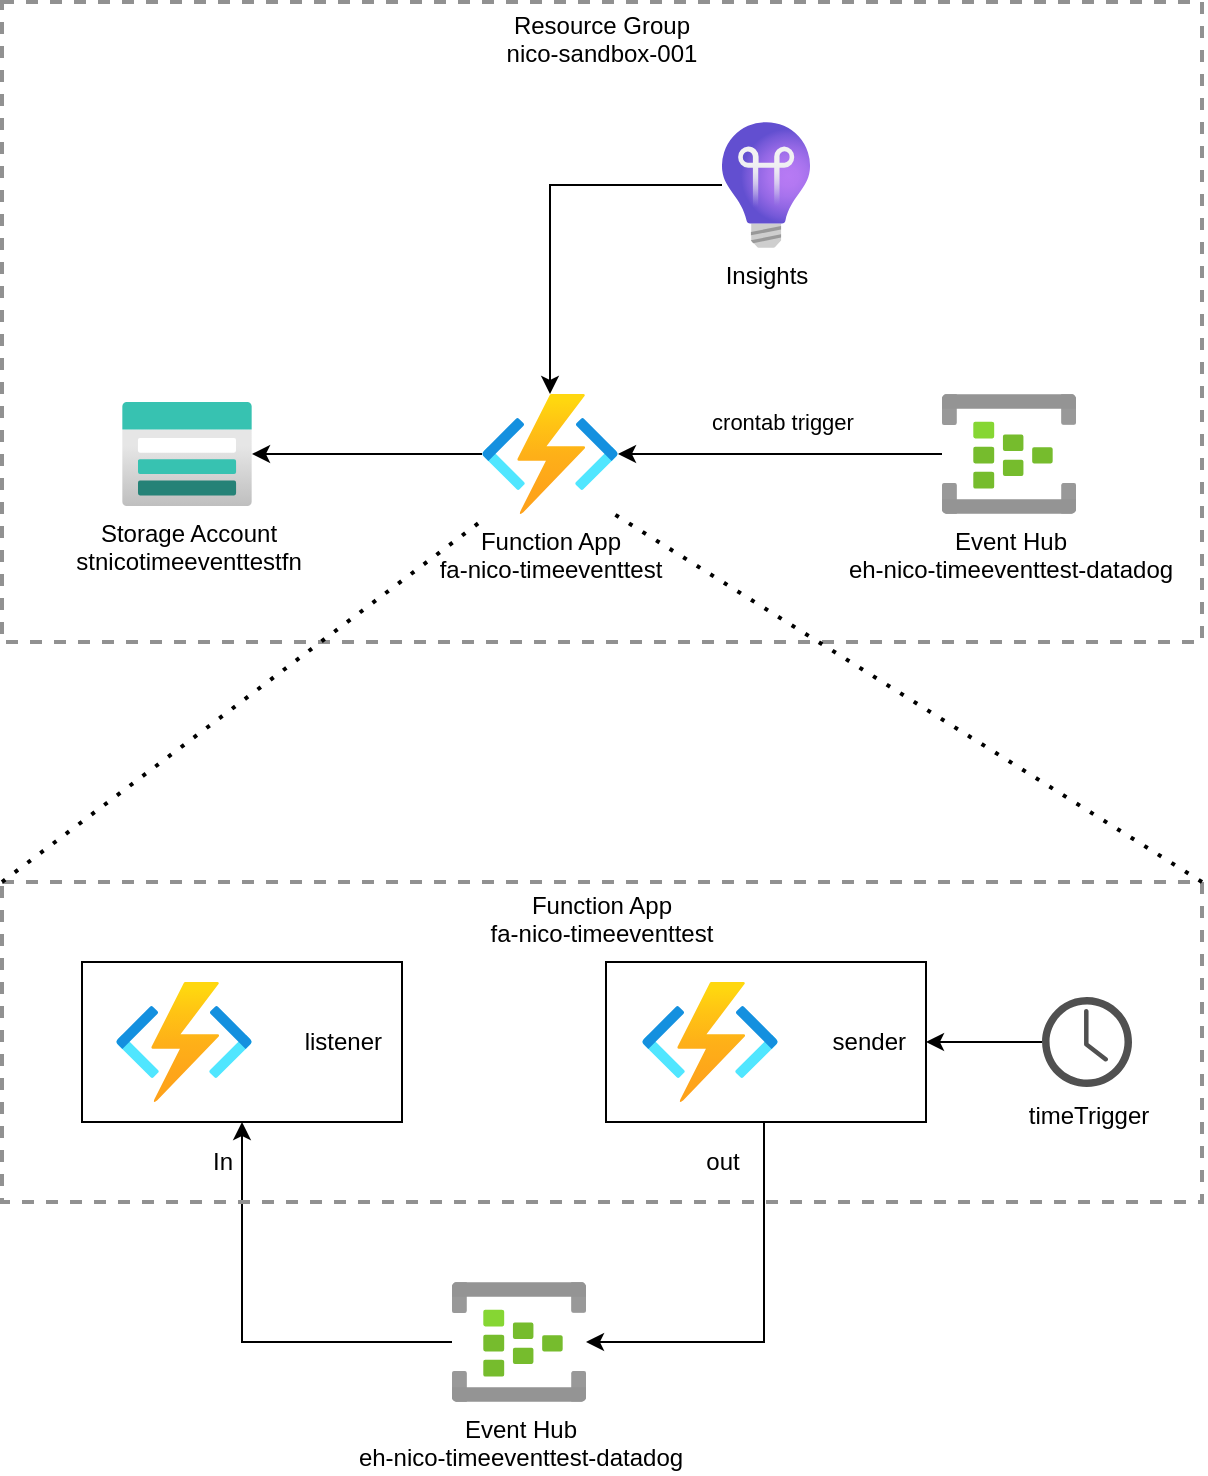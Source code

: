 <mxfile version="21.1.2" type="device">
  <diagram name="Page-1" id="EuCpa8Hlnvk2KAVyg0J5">
    <mxGraphModel dx="2074" dy="1189" grid="1" gridSize="10" guides="1" tooltips="1" connect="1" arrows="1" fold="1" page="1" pageScale="1" pageWidth="850" pageHeight="1100" math="0" shadow="0">
      <root>
        <mxCell id="0" />
        <mxCell id="1" parent="0" />
        <mxCell id="QplM-WZJ82Yex_5dZCln-1" value="Resource Group&lt;br&gt;nico-sandbox-001" style="fontStyle=0;verticalAlign=top;align=center;spacingTop=-2;fillColor=none;rounded=0;whiteSpace=wrap;html=1;strokeColor=#919191;strokeWidth=2;dashed=1;container=1;collapsible=0;expand=0;recursiveResize=0;" vertex="1" parent="1">
          <mxGeometry x="200" y="200" width="600" height="320" as="geometry" />
        </mxCell>
        <mxCell id="QplM-WZJ82Yex_5dZCln-2" value="Storage Account&lt;br&gt;stnicotimeeventtestfn" style="image;aspect=fixed;html=1;points=[];align=center;fontSize=12;image=img/lib/azure2/storage/Storage_Accounts.svg;" vertex="1" parent="1">
          <mxGeometry x="260" y="400" width="65" height="52" as="geometry" />
        </mxCell>
        <mxCell id="QplM-WZJ82Yex_5dZCln-5" style="edgeStyle=orthogonalEdgeStyle;rounded=0;orthogonalLoop=1;jettySize=auto;html=1;" edge="1" parent="1" source="QplM-WZJ82Yex_5dZCln-3" target="QplM-WZJ82Yex_5dZCln-2">
          <mxGeometry relative="1" as="geometry" />
        </mxCell>
        <mxCell id="QplM-WZJ82Yex_5dZCln-3" value="Function App&lt;br&gt;fa-nico-timeeventtest" style="image;aspect=fixed;html=1;points=[];align=center;fontSize=12;image=img/lib/azure2/compute/Function_Apps.svg;" vertex="1" parent="1">
          <mxGeometry x="440" y="396" width="68" height="60" as="geometry" />
        </mxCell>
        <mxCell id="QplM-WZJ82Yex_5dZCln-7" value="crontab trigger" style="edgeStyle=orthogonalEdgeStyle;rounded=0;orthogonalLoop=1;jettySize=auto;html=1;" edge="1" parent="1" source="QplM-WZJ82Yex_5dZCln-6" target="QplM-WZJ82Yex_5dZCln-3">
          <mxGeometry x="-0.012" y="-16" relative="1" as="geometry">
            <mxPoint as="offset" />
          </mxGeometry>
        </mxCell>
        <mxCell id="QplM-WZJ82Yex_5dZCln-6" value="Event Hub&lt;br&gt;eh-nico-timeeventtest-datadog" style="image;aspect=fixed;html=1;points=[];align=center;fontSize=12;image=img/lib/azure2/iot/Event_Hubs.svg;" vertex="1" parent="1">
          <mxGeometry x="670" y="396" width="67" height="60" as="geometry" />
        </mxCell>
        <mxCell id="QplM-WZJ82Yex_5dZCln-10" style="edgeStyle=orthogonalEdgeStyle;rounded=0;orthogonalLoop=1;jettySize=auto;html=1;" edge="1" parent="1" source="QplM-WZJ82Yex_5dZCln-8" target="QplM-WZJ82Yex_5dZCln-3">
          <mxGeometry relative="1" as="geometry" />
        </mxCell>
        <mxCell id="QplM-WZJ82Yex_5dZCln-8" value="Insights" style="image;aspect=fixed;html=1;points=[];align=center;fontSize=12;image=img/lib/azure2/devops/Application_Insights.svg;" vertex="1" parent="1">
          <mxGeometry x="560" y="260" width="44" height="63" as="geometry" />
        </mxCell>
        <mxCell id="QplM-WZJ82Yex_5dZCln-11" value="listener" style="rounded=0;whiteSpace=wrap;html=1;align=right;spacingRight=8;" vertex="1" parent="1">
          <mxGeometry x="240" y="680" width="160" height="80" as="geometry" />
        </mxCell>
        <mxCell id="QplM-WZJ82Yex_5dZCln-16" value="out" style="edgeStyle=orthogonalEdgeStyle;rounded=0;orthogonalLoop=1;jettySize=auto;html=1;fontSize=12;" edge="1" parent="1" source="QplM-WZJ82Yex_5dZCln-12" target="QplM-WZJ82Yex_5dZCln-15">
          <mxGeometry x="-0.799" y="-21" relative="1" as="geometry">
            <Array as="points">
              <mxPoint x="581" y="870" />
            </Array>
            <mxPoint as="offset" />
          </mxGeometry>
        </mxCell>
        <mxCell id="QplM-WZJ82Yex_5dZCln-12" value="sender" style="rounded=0;whiteSpace=wrap;html=1;align=right;spacingRight=8;" vertex="1" parent="1">
          <mxGeometry x="502" y="680" width="160" height="80" as="geometry" />
        </mxCell>
        <mxCell id="QplM-WZJ82Yex_5dZCln-14" style="edgeStyle=orthogonalEdgeStyle;rounded=0;orthogonalLoop=1;jettySize=auto;html=1;entryX=1;entryY=0.5;entryDx=0;entryDy=0;" edge="1" parent="1" source="QplM-WZJ82Yex_5dZCln-13" target="QplM-WZJ82Yex_5dZCln-12">
          <mxGeometry relative="1" as="geometry" />
        </mxCell>
        <mxCell id="QplM-WZJ82Yex_5dZCln-13" value="timeTrigger" style="sketch=0;pointerEvents=1;shadow=0;dashed=0;html=1;strokeColor=none;fillColor=#505050;labelPosition=center;verticalLabelPosition=bottom;verticalAlign=top;outlineConnect=0;align=center;shape=mxgraph.office.concepts.clock;" vertex="1" parent="1">
          <mxGeometry x="720" y="697.5" width="45" height="45" as="geometry" />
        </mxCell>
        <mxCell id="QplM-WZJ82Yex_5dZCln-17" value="In" style="edgeStyle=orthogonalEdgeStyle;rounded=0;orthogonalLoop=1;jettySize=auto;html=1;entryX=0.5;entryY=1;entryDx=0;entryDy=0;fontSize=12;" edge="1" parent="1" source="QplM-WZJ82Yex_5dZCln-15" target="QplM-WZJ82Yex_5dZCln-11">
          <mxGeometry x="0.814" y="10" relative="1" as="geometry">
            <mxPoint as="offset" />
          </mxGeometry>
        </mxCell>
        <mxCell id="QplM-WZJ82Yex_5dZCln-15" value="Event Hub&lt;br&gt;eh-nico-timeeventtest-datadog" style="image;aspect=fixed;html=1;points=[];align=center;fontSize=12;image=img/lib/azure2/iot/Event_Hubs.svg;" vertex="1" parent="1">
          <mxGeometry x="425" y="840" width="67" height="60" as="geometry" />
        </mxCell>
        <mxCell id="QplM-WZJ82Yex_5dZCln-18" value="" style="image;aspect=fixed;html=1;points=[];align=center;fontSize=12;image=img/lib/azure2/compute/Function_Apps.svg;" vertex="1" parent="1">
          <mxGeometry x="257" y="690" width="68" height="60" as="geometry" />
        </mxCell>
        <mxCell id="QplM-WZJ82Yex_5dZCln-19" value="" style="image;aspect=fixed;html=1;points=[];align=center;fontSize=12;image=img/lib/azure2/compute/Function_Apps.svg;" vertex="1" parent="1">
          <mxGeometry x="520" y="690" width="68" height="60" as="geometry" />
        </mxCell>
        <mxCell id="QplM-WZJ82Yex_5dZCln-20" value="Function App&lt;br style=&quot;border-color: var(--border-color);&quot;&gt;&lt;span style=&quot;background-color: rgb(255, 255, 255);&quot;&gt;fa-nico-timeeventtest&lt;/span&gt;" style="fontStyle=0;verticalAlign=top;align=center;spacingTop=-2;fillColor=none;rounded=0;whiteSpace=wrap;html=1;strokeColor=#919191;strokeWidth=2;dashed=1;container=1;collapsible=0;expand=0;recursiveResize=0;" vertex="1" parent="1">
          <mxGeometry x="200" y="640" width="600" height="160" as="geometry" />
        </mxCell>
        <mxCell id="QplM-WZJ82Yex_5dZCln-21" value="" style="endArrow=none;dashed=1;html=1;dashPattern=1 3;strokeWidth=2;rounded=0;entryX=-0.015;entryY=1.067;entryDx=0;entryDy=0;entryPerimeter=0;exitX=0;exitY=0;exitDx=0;exitDy=0;" edge="1" parent="1" source="QplM-WZJ82Yex_5dZCln-20" target="QplM-WZJ82Yex_5dZCln-3">
          <mxGeometry width="50" height="50" relative="1" as="geometry">
            <mxPoint x="257" y="590" as="sourcePoint" />
            <mxPoint x="307" y="540" as="targetPoint" />
          </mxGeometry>
        </mxCell>
        <mxCell id="QplM-WZJ82Yex_5dZCln-22" value="" style="endArrow=none;dashed=1;html=1;dashPattern=1 3;strokeWidth=2;rounded=0;entryX=0.971;entryY=1;entryDx=0;entryDy=0;entryPerimeter=0;exitX=1;exitY=0;exitDx=0;exitDy=0;" edge="1" parent="1" source="QplM-WZJ82Yex_5dZCln-20" target="QplM-WZJ82Yex_5dZCln-3">
          <mxGeometry width="50" height="50" relative="1" as="geometry">
            <mxPoint x="210" y="650" as="sourcePoint" />
            <mxPoint x="449" y="470" as="targetPoint" />
          </mxGeometry>
        </mxCell>
      </root>
    </mxGraphModel>
  </diagram>
</mxfile>
